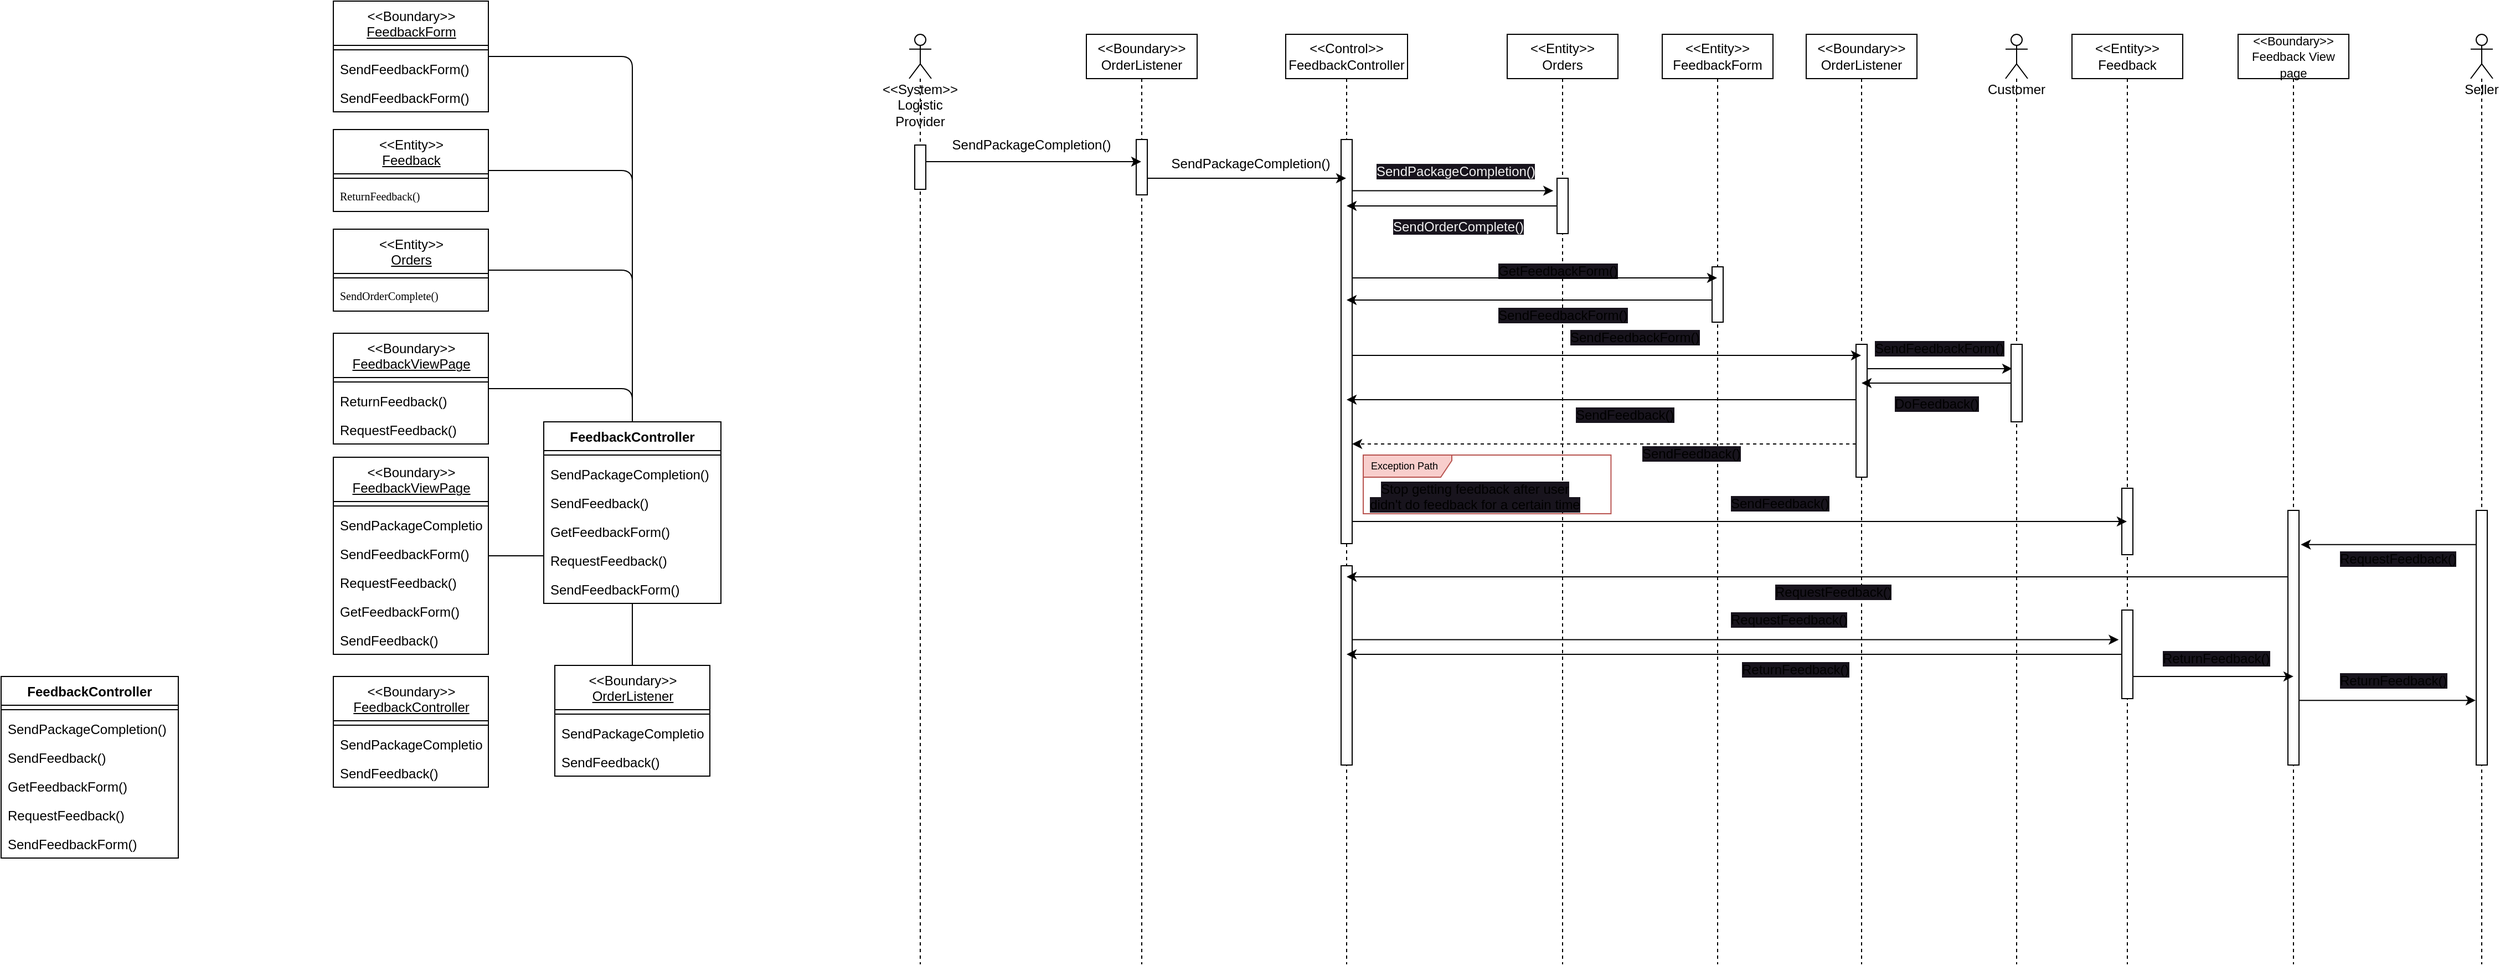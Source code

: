 <mxfile>
    <diagram id="lj3JHrsBOW_VckmbQgxF" name="Sequence">
        <mxGraphModel dx="2643" dy="885" grid="1" gridSize="10" guides="1" tooltips="1" connect="1" arrows="1" fold="1" page="1" pageScale="1" pageWidth="850" pageHeight="1100" math="0" shadow="0">
            <root>
                <mxCell id="0"/>
                <mxCell id="1" parent="0"/>
                <mxCell id="JR3lvSD2bUoOzHBzQH5V-1" value="&amp;lt;&amp;lt;System&amp;gt;&amp;gt; Logistic Provider" style="shape=umlLifeline;participant=umlActor;perimeter=lifelinePerimeter;whiteSpace=wrap;html=1;container=1;collapsible=0;recursiveResize=0;verticalAlign=top;spacingTop=36;outlineConnect=0;rounded=0;glass=0;size=40;align=center;" parent="1" vertex="1">
                    <mxGeometry x="40" y="80" width="20" height="840" as="geometry"/>
                </mxCell>
                <mxCell id="JR3lvSD2bUoOzHBzQH5V-2" value="" style="html=1;points=[];perimeter=orthogonalPerimeter;" parent="JR3lvSD2bUoOzHBzQH5V-1" vertex="1">
                    <mxGeometry x="5" y="100" width="10" height="40" as="geometry"/>
                </mxCell>
                <mxCell id="JR3lvSD2bUoOzHBzQH5V-3" value="Customer&lt;br&gt;" style="shape=umlLifeline;participant=umlActor;perimeter=lifelinePerimeter;whiteSpace=wrap;html=1;container=1;collapsible=0;recursiveResize=0;verticalAlign=top;spacingTop=36;outlineConnect=0;rounded=0;glass=0;size=40;align=center;" parent="1" vertex="1">
                    <mxGeometry x="1030" y="80" width="20" height="840" as="geometry"/>
                </mxCell>
                <mxCell id="ImeykOzW7Dzun4YUdv9i-1" value="" style="html=1;points=[];perimeter=orthogonalPerimeter;" parent="JR3lvSD2bUoOzHBzQH5V-3" vertex="1">
                    <mxGeometry x="5" y="280" width="10" height="70" as="geometry"/>
                </mxCell>
                <mxCell id="JR3lvSD2bUoOzHBzQH5V-4" value="Seller" style="shape=umlLifeline;participant=umlActor;perimeter=lifelinePerimeter;whiteSpace=wrap;html=1;container=1;collapsible=0;recursiveResize=0;verticalAlign=top;spacingTop=36;outlineConnect=0;rounded=0;glass=0;size=40;align=center;" parent="1" vertex="1">
                    <mxGeometry x="1450" y="80" width="20" height="840" as="geometry"/>
                </mxCell>
                <mxCell id="Bveo8Vso_6XRpk1jzpCJ-3" value="" style="html=1;points=[];perimeter=orthogonalPerimeter;" parent="JR3lvSD2bUoOzHBzQH5V-4" vertex="1">
                    <mxGeometry x="5" y="430" width="10" height="230" as="geometry"/>
                </mxCell>
                <mxCell id="JR3lvSD2bUoOzHBzQH5V-7" value="&amp;lt;&amp;lt;Entity&amp;gt;&amp;gt;&lt;br&gt;Orders" style="shape=umlLifeline;perimeter=lifelinePerimeter;whiteSpace=wrap;html=1;container=1;collapsible=0;recursiveResize=0;outlineConnect=0;" parent="1" vertex="1">
                    <mxGeometry x="580" y="80" width="100" height="840" as="geometry"/>
                </mxCell>
                <mxCell id="JR3lvSD2bUoOzHBzQH5V-8" value="" style="html=1;points=[];perimeter=orthogonalPerimeter;" parent="JR3lvSD2bUoOzHBzQH5V-7" vertex="1">
                    <mxGeometry x="45" y="130" width="10" height="50" as="geometry"/>
                </mxCell>
                <mxCell id="dxfa6Q4PMbKHfRvBcv8o-4" value="&lt;div style=&quot;text-align: center;&quot;&gt;&lt;span style=&quot;background-color: rgb(24, 20, 29);&quot;&gt;GetFeedbackForm()&lt;/span&gt;&lt;/div&gt;" style="text;whiteSpace=wrap;html=1;fontSize=12;" parent="JR3lvSD2bUoOzHBzQH5V-7" vertex="1">
                    <mxGeometry x="-10" y="200" width="120" height="20" as="geometry"/>
                </mxCell>
                <mxCell id="R2JvyijKHk7ScQOrKC0J-2" value="&lt;div style=&quot;text-align: center;&quot;&gt;&lt;span style=&quot;background-color: rgb(24, 20, 29);&quot;&gt;SendFeedbackForm()&lt;/span&gt;&lt;/div&gt;" style="text;whiteSpace=wrap;html=1;fontSize=12;" parent="JR3lvSD2bUoOzHBzQH5V-7" vertex="1">
                    <mxGeometry x="-10" y="240" width="120" height="20" as="geometry"/>
                </mxCell>
                <mxCell id="NgKhhbQ6Dh_ki_Y8MJoj-1" value="&lt;font color=&quot;#000000&quot; style=&quot;font-size: 9px;&quot;&gt;Exception Path&lt;/font&gt;" style="shape=umlFrame;whiteSpace=wrap;html=1;width=80;height=20;boundedLbl=1;verticalAlign=middle;align=left;spacingLeft=5;strokeWidth=1;fontSize=9;fillColor=#f8cecc;strokeColor=#b85450;" parent="JR3lvSD2bUoOzHBzQH5V-7" vertex="1">
                    <mxGeometry x="-130" y="380" width="223.72" height="53" as="geometry"/>
                </mxCell>
                <mxCell id="JR3lvSD2bUoOzHBzQH5V-9" value="&amp;lt;&amp;lt;Control&amp;gt;&amp;gt;&lt;br&gt;FeedbackController" style="shape=umlLifeline;perimeter=lifelinePerimeter;whiteSpace=wrap;html=1;container=1;collapsible=0;recursiveResize=0;outlineConnect=0;" parent="1" vertex="1">
                    <mxGeometry x="380" y="80" width="110" height="840" as="geometry"/>
                </mxCell>
                <mxCell id="JR3lvSD2bUoOzHBzQH5V-10" value="" style="html=1;points=[];perimeter=orthogonalPerimeter;" parent="JR3lvSD2bUoOzHBzQH5V-9" vertex="1">
                    <mxGeometry x="50" y="95" width="10" height="365" as="geometry"/>
                </mxCell>
                <mxCell id="5kIUOo06UmIpFsdH0rGB-6" value="" style="html=1;points=[];perimeter=orthogonalPerimeter;" parent="JR3lvSD2bUoOzHBzQH5V-9" vertex="1">
                    <mxGeometry x="50" y="480" width="10" height="180" as="geometry"/>
                </mxCell>
                <mxCell id="JR3lvSD2bUoOzHBzQH5V-11" value="&amp;lt;&amp;lt;Boundary&amp;gt;&amp;gt;&lt;br&gt;OrderListener" style="shape=umlLifeline;perimeter=lifelinePerimeter;whiteSpace=wrap;html=1;container=1;collapsible=0;recursiveResize=0;outlineConnect=0;" parent="1" vertex="1">
                    <mxGeometry x="200" y="80" width="100" height="840" as="geometry"/>
                </mxCell>
                <mxCell id="JR3lvSD2bUoOzHBzQH5V-12" value="" style="html=1;points=[];perimeter=orthogonalPerimeter;" parent="JR3lvSD2bUoOzHBzQH5V-11" vertex="1">
                    <mxGeometry x="45" y="95" width="10" height="50" as="geometry"/>
                </mxCell>
                <mxCell id="JR3lvSD2bUoOzHBzQH5V-13" value="&amp;lt;&amp;lt;Entity&amp;gt;&amp;gt;&lt;br&gt;Feedback" style="shape=umlLifeline;perimeter=lifelinePerimeter;whiteSpace=wrap;html=1;container=1;collapsible=0;recursiveResize=0;outlineConnect=0;" parent="1" vertex="1">
                    <mxGeometry x="1090" y="80" width="100" height="840" as="geometry"/>
                </mxCell>
                <mxCell id="ImeykOzW7Dzun4YUdv9i-10" value="" style="html=1;points=[];perimeter=orthogonalPerimeter;" parent="JR3lvSD2bUoOzHBzQH5V-13" vertex="1">
                    <mxGeometry x="45" y="410" width="10" height="60" as="geometry"/>
                </mxCell>
                <mxCell id="5kIUOo06UmIpFsdH0rGB-4" value="" style="html=1;points=[];perimeter=orthogonalPerimeter;" parent="JR3lvSD2bUoOzHBzQH5V-13" vertex="1">
                    <mxGeometry x="45" y="520" width="10" height="80" as="geometry"/>
                </mxCell>
                <mxCell id="JR3lvSD2bUoOzHBzQH5V-14" value="&amp;lt;&amp;lt;Entity&amp;gt;&amp;gt;&lt;br&gt;FeedbackForm" style="shape=umlLifeline;perimeter=lifelinePerimeter;whiteSpace=wrap;html=1;container=1;collapsible=0;recursiveResize=0;outlineConnect=0;" parent="1" vertex="1">
                    <mxGeometry x="720" y="80" width="100" height="840" as="geometry"/>
                </mxCell>
                <mxCell id="QVWIZu_C3PdvrbzYzEDc-1" value="" style="html=1;points=[];perimeter=orthogonalPerimeter;" parent="JR3lvSD2bUoOzHBzQH5V-14" vertex="1">
                    <mxGeometry x="45" y="210" width="10" height="50" as="geometry"/>
                </mxCell>
                <mxCell id="Bveo8Vso_6XRpk1jzpCJ-1" value="&lt;div style=&quot;text-align: center;&quot;&gt;&lt;span style=&quot;background-color: rgb(24, 20, 29);&quot;&gt;SendFeedback()&lt;/span&gt;&lt;/div&gt;" style="text;whiteSpace=wrap;html=1;fontSize=12;" parent="JR3lvSD2bUoOzHBzQH5V-14" vertex="1">
                    <mxGeometry x="-20" y="365" width="120" height="20" as="geometry"/>
                </mxCell>
                <mxCell id="lSSIxCcbl4IjQz590V4J-4" style="edgeStyle=none;html=1;fontSize=12;" parent="1" source="JR3lvSD2bUoOzHBzQH5V-2" target="JR3lvSD2bUoOzHBzQH5V-11" edge="1">
                    <mxGeometry relative="1" as="geometry">
                        <Array as="points">
                            <mxPoint x="180" y="195"/>
                        </Array>
                    </mxGeometry>
                </mxCell>
                <mxCell id="lSSIxCcbl4IjQz590V4J-5" value="SendPackageCompletion()" style="edgeLabel;html=1;align=center;verticalAlign=middle;resizable=0;points=[];fontSize=12;" parent="lSSIxCcbl4IjQz590V4J-4" vertex="1" connectable="0">
                    <mxGeometry x="-0.498" y="3" relative="1" as="geometry">
                        <mxPoint x="46" y="-12" as="offset"/>
                    </mxGeometry>
                </mxCell>
                <mxCell id="gXX_iel64OGYhfWm3MnG-4" style="edgeStyle=none;html=1;fontSize=12;" parent="1" source="JR3lvSD2bUoOzHBzQH5V-12" target="JR3lvSD2bUoOzHBzQH5V-9" edge="1">
                    <mxGeometry relative="1" as="geometry">
                        <Array as="points">
                            <mxPoint x="270" y="210"/>
                        </Array>
                    </mxGeometry>
                </mxCell>
                <mxCell id="gXX_iel64OGYhfWm3MnG-9" value="SendPackageCompletion()" style="edgeLabel;html=1;align=center;verticalAlign=middle;resizable=0;points=[];fontSize=12;" parent="1" vertex="1" connectable="0">
                    <mxGeometry x="340.0" y="190" as="geometry">
                        <mxPoint x="8" y="7" as="offset"/>
                    </mxGeometry>
                </mxCell>
                <mxCell id="RKBja1YYO38dAm8brw7R-2" value="&lt;span style=&quot;color: rgb(240, 240, 240); font-family: Helvetica; font-size: 12px; font-style: normal; font-variant-ligatures: normal; font-variant-caps: normal; font-weight: 400; letter-spacing: normal; orphans: 2; text-align: center; text-indent: 0px; text-transform: none; widows: 2; word-spacing: 0px; -webkit-text-stroke-width: 0px; background-color: rgb(24, 20, 29); text-decoration-thickness: initial; text-decoration-style: initial; text-decoration-color: initial; float: none; display: inline !important;&quot;&gt;SendPackageCompletion()&lt;/span&gt;" style="text;whiteSpace=wrap;html=1;fontSize=12;" parent="1" vertex="1">
                    <mxGeometry x="460" y="190" width="150" height="20" as="geometry"/>
                </mxCell>
                <mxCell id="RKBja1YYO38dAm8brw7R-3" style="edgeStyle=none;html=1;entryX=-0.34;entryY=0.225;entryDx=0;entryDy=0;entryPerimeter=0;fontSize=12;" parent="1" source="JR3lvSD2bUoOzHBzQH5V-10" target="JR3lvSD2bUoOzHBzQH5V-8" edge="1">
                    <mxGeometry relative="1" as="geometry"/>
                </mxCell>
                <mxCell id="P7-RKaSqCgGcWS6hQedI-1" style="edgeStyle=none;html=1;fontSize=12;" parent="1" source="JR3lvSD2bUoOzHBzQH5V-8" target="JR3lvSD2bUoOzHBzQH5V-9" edge="1">
                    <mxGeometry relative="1" as="geometry"/>
                </mxCell>
                <mxCell id="P7-RKaSqCgGcWS6hQedI-2" value="&lt;span style=&quot;color: rgb(240, 240, 240); font-family: Helvetica; font-size: 12px; font-style: normal; font-variant-ligatures: normal; font-variant-caps: normal; font-weight: 400; letter-spacing: normal; orphans: 2; text-align: center; text-indent: 0px; text-transform: none; widows: 2; word-spacing: 0px; -webkit-text-stroke-width: 0px; background-color: rgb(24, 20, 29); text-decoration-thickness: initial; text-decoration-style: initial; text-decoration-color: initial; float: none; display: inline !important;&quot;&gt;SendOrderComplete()&lt;/span&gt;" style="text;whiteSpace=wrap;html=1;fontSize=12;" parent="1" vertex="1">
                    <mxGeometry x="475" y="240" width="120" height="20" as="geometry"/>
                </mxCell>
                <mxCell id="dxfa6Q4PMbKHfRvBcv8o-1" style="edgeStyle=none;html=1;fontSize=12;" parent="1" source="JR3lvSD2bUoOzHBzQH5V-10" target="JR3lvSD2bUoOzHBzQH5V-14" edge="1">
                    <mxGeometry relative="1" as="geometry">
                        <mxPoint x="570" y="300" as="targetPoint"/>
                        <Array as="points">
                            <mxPoint x="670" y="300"/>
                            <mxPoint x="710" y="300"/>
                        </Array>
                    </mxGeometry>
                </mxCell>
                <mxCell id="R2JvyijKHk7ScQOrKC0J-1" style="edgeStyle=none;html=1;fontSize=12;" parent="1" source="QVWIZu_C3PdvrbzYzEDc-1" target="JR3lvSD2bUoOzHBzQH5V-9" edge="1">
                    <mxGeometry relative="1" as="geometry">
                        <Array as="points">
                            <mxPoint x="540" y="320"/>
                        </Array>
                    </mxGeometry>
                </mxCell>
                <mxCell id="ImeykOzW7Dzun4YUdv9i-5" value="&lt;div style=&quot;text-align: center;&quot;&gt;&lt;span style=&quot;background-color: rgb(24, 20, 29);&quot;&gt;SendFeedbackForm()&lt;/span&gt;&lt;/div&gt;" style="text;whiteSpace=wrap;html=1;fontSize=12;" parent="1" vertex="1">
                    <mxGeometry x="635" y="340" width="120" height="20" as="geometry"/>
                </mxCell>
                <mxCell id="ImeykOzW7Dzun4YUdv9i-9" value="&lt;div style=&quot;text-align: center;&quot;&gt;&lt;span style=&quot;background-color: rgb(24, 20, 29);&quot;&gt;DoFeedback()&lt;/span&gt;&lt;/div&gt;" style="text;whiteSpace=wrap;html=1;fontSize=12;" parent="1" vertex="1">
                    <mxGeometry x="927.5" y="400" width="85" height="20" as="geometry"/>
                </mxCell>
                <mxCell id="BLh-qXP9bf4LaMo1LjO5-2" value="&amp;lt;&amp;lt;Boundary&amp;gt;&amp;gt;&lt;br&gt;OrderListener" style="shape=umlLifeline;perimeter=lifelinePerimeter;whiteSpace=wrap;html=1;container=1;collapsible=0;recursiveResize=0;outlineConnect=0;" parent="1" vertex="1">
                    <mxGeometry x="850" y="80" width="100" height="840" as="geometry"/>
                </mxCell>
                <mxCell id="BLh-qXP9bf4LaMo1LjO5-3" value="" style="html=1;points=[];perimeter=orthogonalPerimeter;" parent="BLh-qXP9bf4LaMo1LjO5-2" vertex="1">
                    <mxGeometry x="45" y="280" width="10" height="120" as="geometry"/>
                </mxCell>
                <mxCell id="EcWXg2tVBbbHZ5Ipiy5P-1" value="&lt;div style=&quot;text-align: center;&quot;&gt;&lt;span style=&quot;background-color: rgb(24, 20, 29);&quot;&gt;RequestFeedback()&lt;/span&gt;&lt;/div&gt;" style="text;whiteSpace=wrap;html=1;fontSize=12;" parent="BLh-qXP9bf4LaMo1LjO5-2" vertex="1">
                    <mxGeometry x="-70" y="515" width="85" height="20" as="geometry"/>
                </mxCell>
                <mxCell id="5kIUOo06UmIpFsdH0rGB-9" value="&lt;div style=&quot;text-align: center;&quot;&gt;&lt;span style=&quot;background-color: rgb(24, 20, 29);&quot;&gt;RequestFeedback()&lt;/span&gt;&lt;/div&gt;" style="text;whiteSpace=wrap;html=1;fontSize=12;" parent="BLh-qXP9bf4LaMo1LjO5-2" vertex="1">
                    <mxGeometry x="-30" y="490" width="85" height="20" as="geometry"/>
                </mxCell>
                <mxCell id="BLh-qXP9bf4LaMo1LjO5-6" style="edgeStyle=none;html=1;fontSize=12;" parent="1" source="JR3lvSD2bUoOzHBzQH5V-10" target="BLh-qXP9bf4LaMo1LjO5-2" edge="1">
                    <mxGeometry relative="1" as="geometry">
                        <mxPoint x="570" y="370" as="targetPoint"/>
                        <Array as="points">
                            <mxPoint x="800" y="370"/>
                        </Array>
                    </mxGeometry>
                </mxCell>
                <mxCell id="BLh-qXP9bf4LaMo1LjO5-8" value="&lt;div style=&quot;text-align: center;&quot;&gt;&lt;span style=&quot;background-color: rgb(24, 20, 29);&quot;&gt;SendFeedbackForm()&lt;/span&gt;&lt;/div&gt;" style="text;whiteSpace=wrap;html=1;fontSize=12;" parent="1" vertex="1">
                    <mxGeometry x="910" y="350" width="120" height="20" as="geometry"/>
                </mxCell>
                <mxCell id="BLh-qXP9bf4LaMo1LjO5-9" style="edgeStyle=none;html=1;fontSize=12;" parent="1" source="ImeykOzW7Dzun4YUdv9i-1" target="BLh-qXP9bf4LaMo1LjO5-2" edge="1">
                    <mxGeometry relative="1" as="geometry"/>
                </mxCell>
                <mxCell id="KiDnudGPL0NOoKvEt_Mk-3" style="edgeStyle=none;html=1;entryX=0.1;entryY=0.314;entryDx=0;entryDy=0;entryPerimeter=0;fontSize=12;" parent="1" source="BLh-qXP9bf4LaMo1LjO5-3" target="ImeykOzW7Dzun4YUdv9i-1" edge="1">
                    <mxGeometry relative="1" as="geometry"/>
                </mxCell>
                <mxCell id="8VmuSWRICIiyt3su2t_o-1" style="edgeStyle=none;html=1;fontSize=12;" parent="1" source="BLh-qXP9bf4LaMo1LjO5-3" target="JR3lvSD2bUoOzHBzQH5V-9" edge="1">
                    <mxGeometry relative="1" as="geometry">
                        <Array as="points">
                            <mxPoint x="870" y="410"/>
                        </Array>
                    </mxGeometry>
                </mxCell>
                <mxCell id="GzaeV2xVy56N7ZlGbq8Z-1" value="&lt;div style=&quot;text-align: center;&quot;&gt;&lt;span style=&quot;background-color: rgb(24, 20, 29);&quot;&gt;SendFeedback()&lt;/span&gt;&lt;/div&gt;" style="text;whiteSpace=wrap;html=1;fontSize=12;" parent="1" vertex="1">
                    <mxGeometry x="640" y="410" width="120" height="20" as="geometry"/>
                </mxCell>
                <mxCell id="7q72P03CL6U-sUQO8gqL-3" style="edgeStyle=none;html=1;fontSize=12;" parent="1" source="JR3lvSD2bUoOzHBzQH5V-10" target="JR3lvSD2bUoOzHBzQH5V-13" edge="1">
                    <mxGeometry relative="1" as="geometry">
                        <Array as="points">
                            <mxPoint x="740" y="520"/>
                            <mxPoint x="1110" y="520"/>
                        </Array>
                    </mxGeometry>
                </mxCell>
                <mxCell id="iYRaFVOrKt-42Oc4v2Bj-1" value="&lt;div style=&quot;text-align: center;&quot;&gt;&lt;span style=&quot;background-color: rgb(24, 20, 29);&quot;&gt;SendFeedback()&lt;/span&gt;&lt;/div&gt;" style="text;whiteSpace=wrap;html=1;fontSize=12;" parent="1" vertex="1">
                    <mxGeometry x="780" y="490" width="120" height="20" as="geometry"/>
                </mxCell>
                <mxCell id="7q72P03CL6U-sUQO8gqL-4" value="&lt;font style=&quot;font-size: 11px;&quot;&gt;&amp;lt;&amp;lt;Boundary&amp;gt;&amp;gt;&lt;br&gt;Feedback View page&lt;/font&gt;" style="shape=umlLifeline;perimeter=lifelinePerimeter;whiteSpace=wrap;html=1;container=1;collapsible=0;recursiveResize=0;outlineConnect=0;" parent="1" vertex="1">
                    <mxGeometry x="1240" y="80" width="100" height="840" as="geometry"/>
                </mxCell>
                <mxCell id="7q72P03CL6U-sUQO8gqL-5" value="" style="html=1;points=[];perimeter=orthogonalPerimeter;" parent="7q72P03CL6U-sUQO8gqL-4" vertex="1">
                    <mxGeometry x="45" y="430" width="10" height="230" as="geometry"/>
                </mxCell>
                <mxCell id="Bveo8Vso_6XRpk1jzpCJ-6" style="edgeStyle=none;html=1;entryX=1.164;entryY=0.134;entryDx=0;entryDy=0;entryPerimeter=0;fontSize=12;" parent="1" source="Bveo8Vso_6XRpk1jzpCJ-3" target="7q72P03CL6U-sUQO8gqL-5" edge="1">
                    <mxGeometry relative="1" as="geometry"/>
                </mxCell>
                <mxCell id="Bveo8Vso_6XRpk1jzpCJ-7" value="&lt;div style=&quot;text-align: center;&quot;&gt;&lt;span style=&quot;background-color: rgb(24, 20, 29);&quot;&gt;RequestFeedback()&lt;/span&gt;&lt;/div&gt;" style="text;whiteSpace=wrap;html=1;fontSize=12;" parent="1" vertex="1">
                    <mxGeometry x="1330" y="540" width="85" height="20" as="geometry"/>
                </mxCell>
                <mxCell id="5kIUOo06UmIpFsdH0rGB-2" style="edgeStyle=none;html=1;fontSize=12;dashed=1;" parent="1" source="BLh-qXP9bf4LaMo1LjO5-3" target="JR3lvSD2bUoOzHBzQH5V-10" edge="1">
                    <mxGeometry relative="1" as="geometry">
                        <Array as="points">
                            <mxPoint x="540" y="450"/>
                        </Array>
                    </mxGeometry>
                </mxCell>
                <mxCell id="5kIUOo06UmIpFsdH0rGB-7" style="edgeStyle=none;html=1;fontSize=12;" parent="1" source="7q72P03CL6U-sUQO8gqL-5" target="JR3lvSD2bUoOzHBzQH5V-9" edge="1">
                    <mxGeometry relative="1" as="geometry">
                        <Array as="points">
                            <mxPoint x="1240" y="570"/>
                            <mxPoint x="450" y="570"/>
                        </Array>
                    </mxGeometry>
                </mxCell>
                <mxCell id="5kIUOo06UmIpFsdH0rGB-8" style="edgeStyle=none;html=1;entryX=-0.282;entryY=0.335;entryDx=0;entryDy=0;entryPerimeter=0;fontSize=12;" parent="1" source="5kIUOo06UmIpFsdH0rGB-6" target="5kIUOo06UmIpFsdH0rGB-4" edge="1">
                    <mxGeometry relative="1" as="geometry"/>
                </mxCell>
                <mxCell id="EcWXg2tVBbbHZ5Ipiy5P-4" style="edgeStyle=none;html=1;fontSize=12;" parent="1" source="5kIUOo06UmIpFsdH0rGB-4" target="JR3lvSD2bUoOzHBzQH5V-9" edge="1">
                    <mxGeometry relative="1" as="geometry"/>
                </mxCell>
                <mxCell id="g8MFj6wl-DSOnfw2L7JR-1" value="&lt;div style=&quot;text-align: center;&quot;&gt;&lt;span style=&quot;background-color: rgb(24, 20, 29);&quot;&gt;ReturnFeedback()&lt;/span&gt;&lt;/div&gt;" style="text;whiteSpace=wrap;html=1;fontSize=12;" parent="1" vertex="1">
                    <mxGeometry x="790" y="640" width="85" height="20" as="geometry"/>
                </mxCell>
                <mxCell id="g8MFj6wl-DSOnfw2L7JR-4" style="edgeStyle=none;html=1;entryX=0.5;entryY=0.652;entryDx=0;entryDy=0;entryPerimeter=0;fontSize=12;" parent="1" source="5kIUOo06UmIpFsdH0rGB-4" target="7q72P03CL6U-sUQO8gqL-5" edge="1">
                    <mxGeometry relative="1" as="geometry"/>
                </mxCell>
                <mxCell id="g8MFj6wl-DSOnfw2L7JR-5" value="&lt;div style=&quot;text-align: center;&quot;&gt;&lt;span style=&quot;background-color: rgb(24, 20, 29);&quot;&gt;ReturnFeedback()&lt;/span&gt;&lt;/div&gt;" style="text;whiteSpace=wrap;html=1;fontSize=12;" parent="1" vertex="1">
                    <mxGeometry x="1170" y="630" width="85" height="20" as="geometry"/>
                </mxCell>
                <mxCell id="KdnIqen4m-JgUrq0kbRF-1" style="edgeStyle=none;html=1;entryX=-0.047;entryY=0.746;entryDx=0;entryDy=0;entryPerimeter=0;fontSize=12;" parent="1" source="7q72P03CL6U-sUQO8gqL-5" target="Bveo8Vso_6XRpk1jzpCJ-3" edge="1">
                    <mxGeometry relative="1" as="geometry"/>
                </mxCell>
                <mxCell id="KdnIqen4m-JgUrq0kbRF-2" value="&lt;div style=&quot;text-align: center;&quot;&gt;&lt;span style=&quot;background-color: rgb(24, 20, 29);&quot;&gt;ReturnFeedback()&lt;/span&gt;&lt;/div&gt;" style="text;whiteSpace=wrap;html=1;fontSize=12;" parent="1" vertex="1">
                    <mxGeometry x="1330" y="650" width="85" height="20" as="geometry"/>
                </mxCell>
                <mxCell id="NgKhhbQ6Dh_ki_Y8MJoj-3" value="&lt;div style=&quot;text-align: center;&quot;&gt;&lt;span style=&quot;background-color: rgb(24, 20, 29);&quot;&gt;Stop getting feedback after user didn't do feedback for a certain time&lt;/span&gt;&lt;/div&gt;" style="text;whiteSpace=wrap;html=1;fontSize=12;" parent="1" vertex="1">
                    <mxGeometry x="450" y="476.5" width="200" height="20" as="geometry"/>
                </mxCell>
                <mxCell id="5_xZ4QFbFlikdJKPfQJz-4" value="FeedbackController" style="swimlane;fontStyle=1;align=center;verticalAlign=top;childLayout=stackLayout;horizontal=1;startSize=26;horizontalStack=0;resizeParent=1;resizeParentMax=0;resizeLast=0;collapsible=1;marginBottom=0;" vertex="1" parent="1">
                    <mxGeometry x="-780" y="660" width="160" height="164" as="geometry"/>
                </mxCell>
                <mxCell id="5_xZ4QFbFlikdJKPfQJz-5" value="" style="line;strokeWidth=1;fillColor=none;align=left;verticalAlign=middle;spacingTop=-1;spacingLeft=3;spacingRight=3;rotatable=0;labelPosition=right;points=[];portConstraint=eastwest;strokeColor=inherit;" vertex="1" parent="5_xZ4QFbFlikdJKPfQJz-4">
                    <mxGeometry y="26" width="160" height="8" as="geometry"/>
                </mxCell>
                <mxCell id="5_xZ4QFbFlikdJKPfQJz-6" value="SendPackageCompletion()" style="text;strokeColor=none;fillColor=none;align=left;verticalAlign=top;spacingLeft=4;spacingRight=4;overflow=hidden;rotatable=0;points=[[0,0.5],[1,0.5]];portConstraint=eastwest;" vertex="1" parent="5_xZ4QFbFlikdJKPfQJz-4">
                    <mxGeometry y="34" width="160" height="26" as="geometry"/>
                </mxCell>
                <mxCell id="5_xZ4QFbFlikdJKPfQJz-7" value="SendFeedback()" style="text;strokeColor=none;fillColor=none;align=left;verticalAlign=top;spacingLeft=4;spacingRight=4;overflow=hidden;rotatable=0;points=[[0,0.5],[1,0.5]];portConstraint=eastwest;" vertex="1" parent="5_xZ4QFbFlikdJKPfQJz-4">
                    <mxGeometry y="60" width="160" height="26" as="geometry"/>
                </mxCell>
                <mxCell id="5_xZ4QFbFlikdJKPfQJz-8" value="GetFeedbackForm()" style="text;strokeColor=none;fillColor=none;align=left;verticalAlign=top;spacingLeft=4;spacingRight=4;overflow=hidden;rotatable=0;points=[[0,0.5],[1,0.5]];portConstraint=eastwest;" vertex="1" parent="5_xZ4QFbFlikdJKPfQJz-4">
                    <mxGeometry y="86" width="160" height="26" as="geometry"/>
                </mxCell>
                <mxCell id="X0TVPimXRAWHoc71iC0L-2" value="RequestFeedback()" style="text;strokeColor=none;fillColor=none;align=left;verticalAlign=top;spacingLeft=4;spacingRight=4;overflow=hidden;rotatable=0;points=[[0,0.5],[1,0.5]];portConstraint=eastwest;" vertex="1" parent="5_xZ4QFbFlikdJKPfQJz-4">
                    <mxGeometry y="112" width="160" height="26" as="geometry"/>
                </mxCell>
                <mxCell id="X0TVPimXRAWHoc71iC0L-1" value="SendFeedbackForm()" style="text;strokeColor=none;fillColor=none;align=left;verticalAlign=top;spacingLeft=4;spacingRight=4;overflow=hidden;rotatable=0;points=[[0,0.5],[1,0.5]];portConstraint=eastwest;" vertex="1" parent="5_xZ4QFbFlikdJKPfQJz-4">
                    <mxGeometry y="138" width="160" height="26" as="geometry"/>
                </mxCell>
                <mxCell id="X0TVPimXRAWHoc71iC0L-24" value="FeedbackController" style="swimlane;fontStyle=1;align=center;verticalAlign=top;childLayout=stackLayout;horizontal=1;startSize=26;horizontalStack=0;resizeParent=1;resizeParentMax=0;resizeLast=0;collapsible=1;marginBottom=0;" vertex="1" parent="1">
                    <mxGeometry x="-290" y="430" width="160" height="164" as="geometry"/>
                </mxCell>
                <mxCell id="X0TVPimXRAWHoc71iC0L-25" value="" style="line;strokeWidth=1;fillColor=none;align=left;verticalAlign=middle;spacingTop=-1;spacingLeft=3;spacingRight=3;rotatable=0;labelPosition=right;points=[];portConstraint=eastwest;strokeColor=inherit;" vertex="1" parent="X0TVPimXRAWHoc71iC0L-24">
                    <mxGeometry y="26" width="160" height="8" as="geometry"/>
                </mxCell>
                <mxCell id="X0TVPimXRAWHoc71iC0L-26" value="SendPackageCompletion()" style="text;strokeColor=none;fillColor=none;align=left;verticalAlign=top;spacingLeft=4;spacingRight=4;overflow=hidden;rotatable=0;points=[[0,0.5],[1,0.5]];portConstraint=eastwest;" vertex="1" parent="X0TVPimXRAWHoc71iC0L-24">
                    <mxGeometry y="34" width="160" height="26" as="geometry"/>
                </mxCell>
                <mxCell id="X0TVPimXRAWHoc71iC0L-27" value="SendFeedback()" style="text;strokeColor=none;fillColor=none;align=left;verticalAlign=top;spacingLeft=4;spacingRight=4;overflow=hidden;rotatable=0;points=[[0,0.5],[1,0.5]];portConstraint=eastwest;" vertex="1" parent="X0TVPimXRAWHoc71iC0L-24">
                    <mxGeometry y="60" width="160" height="26" as="geometry"/>
                </mxCell>
                <mxCell id="X0TVPimXRAWHoc71iC0L-28" value="GetFeedbackForm()" style="text;strokeColor=none;fillColor=none;align=left;verticalAlign=top;spacingLeft=4;spacingRight=4;overflow=hidden;rotatable=0;points=[[0,0.5],[1,0.5]];portConstraint=eastwest;" vertex="1" parent="X0TVPimXRAWHoc71iC0L-24">
                    <mxGeometry y="86" width="160" height="26" as="geometry"/>
                </mxCell>
                <mxCell id="X0TVPimXRAWHoc71iC0L-29" value="RequestFeedback()" style="text;strokeColor=none;fillColor=none;align=left;verticalAlign=top;spacingLeft=4;spacingRight=4;overflow=hidden;rotatable=0;points=[[0,0.5],[1,0.5]];portConstraint=eastwest;" vertex="1" parent="X0TVPimXRAWHoc71iC0L-24">
                    <mxGeometry y="112" width="160" height="26" as="geometry"/>
                </mxCell>
                <mxCell id="X0TVPimXRAWHoc71iC0L-30" value="SendFeedbackForm()" style="text;strokeColor=none;fillColor=none;align=left;verticalAlign=top;spacingLeft=4;spacingRight=4;overflow=hidden;rotatable=0;points=[[0,0.5],[1,0.5]];portConstraint=eastwest;" vertex="1" parent="X0TVPimXRAWHoc71iC0L-24">
                    <mxGeometry y="138" width="160" height="26" as="geometry"/>
                </mxCell>
                <mxCell id="X0TVPimXRAWHoc71iC0L-61" value="" style="endArrow=none;html=1;edgeStyle=orthogonalEdgeStyle;" edge="1" parent="1" source="X0TVPimXRAWHoc71iC0L-65" target="X0TVPimXRAWHoc71iC0L-24">
                    <mxGeometry width="50" height="50" relative="1" as="geometry">
                        <mxPoint x="-260" y="230" as="sourcePoint"/>
                        <mxPoint x="-210" y="180" as="targetPoint"/>
                    </mxGeometry>
                </mxCell>
                <mxCell id="X0TVPimXRAWHoc71iC0L-60" value="" style="endArrow=none;html=1;edgeStyle=orthogonalEdgeStyle;" edge="1" parent="1" source="X0TVPimXRAWHoc71iC0L-101" target="X0TVPimXRAWHoc71iC0L-24">
                    <mxGeometry width="50" height="50" relative="1" as="geometry">
                        <mxPoint x="-90" y="760" as="sourcePoint"/>
                        <mxPoint x="-80" y="440" as="targetPoint"/>
                    </mxGeometry>
                </mxCell>
                <mxCell id="X0TVPimXRAWHoc71iC0L-56" value="" style="endArrow=none;html=1;edgeStyle=orthogonalEdgeStyle;" edge="1" parent="1" source="X0TVPimXRAWHoc71iC0L-74" target="X0TVPimXRAWHoc71iC0L-24">
                    <mxGeometry width="50" height="50" relative="1" as="geometry">
                        <mxPoint x="-360" y="300.0" as="sourcePoint"/>
                        <mxPoint x="-80" y="440" as="targetPoint"/>
                    </mxGeometry>
                </mxCell>
                <mxCell id="X0TVPimXRAWHoc71iC0L-54" value="" style="endArrow=none;html=1;edgeStyle=orthogonalEdgeStyle;" edge="1" parent="1" source="X0TVPimXRAWHoc71iC0L-92" target="X0TVPimXRAWHoc71iC0L-24">
                    <mxGeometry width="50" height="50" relative="1" as="geometry">
                        <mxPoint x="-360" y="473" as="sourcePoint"/>
                        <mxPoint x="-160" y="540.04" as="targetPoint"/>
                        <Array as="points">
                            <mxPoint x="-290" y="540"/>
                            <mxPoint x="-290" y="540"/>
                        </Array>
                    </mxGeometry>
                </mxCell>
                <mxCell id="X0TVPimXRAWHoc71iC0L-53" value="" style="endArrow=none;html=1;edgeStyle=orthogonalEdgeStyle;" edge="1" parent="1" source="X0TVPimXRAWHoc71iC0L-69" target="X0TVPimXRAWHoc71iC0L-24">
                    <mxGeometry width="50" height="50" relative="1" as="geometry">
                        <mxPoint x="-360" y="300" as="sourcePoint"/>
                        <mxPoint x="-80" y="440" as="targetPoint"/>
                    </mxGeometry>
                </mxCell>
                <mxCell id="X0TVPimXRAWHoc71iC0L-65" value="&lt;span style=&quot;font-family: Helvetica; font-size: 12px; font-style: normal; font-variant-ligatures: normal; font-variant-caps: normal; font-weight: 400; letter-spacing: normal; orphans: 2; text-align: center; text-indent: 0px; text-transform: none; widows: 2; word-spacing: 0px; -webkit-text-stroke-width: 0px; text-decoration-thickness: initial; text-decoration-style: initial; text-decoration-color: initial; float: none; display: inline !important;&quot;&gt;&amp;lt;&amp;lt;Entity&amp;gt;&amp;gt;&lt;/span&gt;&lt;br style=&quot;border-color: rgb(0, 0, 0); font-family: Helvetica; font-size: 12px; font-style: normal; font-variant-ligatures: normal; font-variant-caps: normal; font-weight: 400; letter-spacing: normal; orphans: 2; text-align: center; text-indent: 0px; text-transform: none; widows: 2; word-spacing: 0px; -webkit-text-stroke-width: 0px; text-decoration-thickness: initial; text-decoration-style: initial; text-decoration-color: initial;&quot;&gt;&lt;u&gt;Feedback&lt;/u&gt;" style="swimlane;fontStyle=0;align=center;verticalAlign=top;childLayout=stackLayout;horizontal=1;startSize=40;horizontalStack=0;resizeParent=1;resizeParentMax=0;resizeLast=0;collapsible=0;marginBottom=0;html=1;" vertex="1" parent="1">
                    <mxGeometry x="-480" y="166" width="140" height="74" as="geometry"/>
                </mxCell>
                <mxCell id="X0TVPimXRAWHoc71iC0L-66" value="" style="line;strokeWidth=1;fillColor=none;align=left;verticalAlign=middle;spacingTop=-1;spacingLeft=3;spacingRight=3;rotatable=0;labelPosition=right;points=[];portConstraint=eastwest;" vertex="1" parent="X0TVPimXRAWHoc71iC0L-65">
                    <mxGeometry y="40" width="140" height="8" as="geometry"/>
                </mxCell>
                <mxCell id="X0TVPimXRAWHoc71iC0L-67" value="ReturnFeedback()" style="text;strokeColor=none;fillColor=none;align=left;verticalAlign=top;spacingLeft=4;spacingRight=4;overflow=hidden;rotatable=0;points=[[0,0.5],[1,0.5]];portConstraint=eastwest;strokeWidth=0;fontFamily=Tahoma;fontSize=10;" vertex="1" parent="X0TVPimXRAWHoc71iC0L-65">
                    <mxGeometry y="48" width="140" height="26" as="geometry"/>
                </mxCell>
                <mxCell id="X0TVPimXRAWHoc71iC0L-69" value="&lt;span style=&quot;font-family: Helvetica; font-size: 12px; font-style: normal; font-variant-ligatures: normal; font-variant-caps: normal; font-weight: 400; letter-spacing: normal; orphans: 2; text-align: center; text-indent: 0px; text-transform: none; widows: 2; word-spacing: 0px; -webkit-text-stroke-width: 0px; text-decoration-thickness: initial; text-decoration-style: initial; text-decoration-color: initial; float: none; display: inline !important;&quot;&gt;&amp;lt;&amp;lt;Boundary&amp;gt;&amp;gt;&lt;/span&gt;&lt;br style=&quot;border-color: rgb(0, 0, 0); font-family: Helvetica; font-size: 12px; font-style: normal; font-variant-ligatures: normal; font-variant-caps: normal; font-weight: 400; letter-spacing: normal; orphans: 2; text-align: center; text-indent: 0px; text-transform: none; widows: 2; word-spacing: 0px; -webkit-text-stroke-width: 0px; text-decoration-thickness: initial; text-decoration-style: initial; text-decoration-color: initial;&quot;&gt;&lt;u&gt;FeedbackForm&lt;/u&gt;" style="swimlane;fontStyle=0;align=center;verticalAlign=top;childLayout=stackLayout;horizontal=1;startSize=40;horizontalStack=0;resizeParent=1;resizeParentMax=0;resizeLast=0;collapsible=0;marginBottom=0;html=1;" vertex="1" parent="1">
                    <mxGeometry x="-480" y="50" width="140" height="100" as="geometry"/>
                </mxCell>
                <mxCell id="X0TVPimXRAWHoc71iC0L-70" value="" style="line;strokeWidth=1;fillColor=none;align=left;verticalAlign=middle;spacingTop=-1;spacingLeft=3;spacingRight=3;rotatable=0;labelPosition=right;points=[];portConstraint=eastwest;" vertex="1" parent="X0TVPimXRAWHoc71iC0L-69">
                    <mxGeometry y="40" width="140" height="8" as="geometry"/>
                </mxCell>
                <mxCell id="X0TVPimXRAWHoc71iC0L-72" value="SendFeedbackForm()" style="text;strokeColor=none;fillColor=none;align=left;verticalAlign=top;spacingLeft=4;spacingRight=4;overflow=hidden;rotatable=0;points=[[0,0.5],[1,0.5]];portConstraint=eastwest;" vertex="1" parent="X0TVPimXRAWHoc71iC0L-69">
                    <mxGeometry y="48" width="140" height="26" as="geometry"/>
                </mxCell>
                <mxCell id="X0TVPimXRAWHoc71iC0L-73" value="SendFeedbackForm()" style="text;strokeColor=none;fillColor=none;align=left;verticalAlign=top;spacingLeft=4;spacingRight=4;overflow=hidden;rotatable=0;points=[[0,0.5],[1,0.5]];portConstraint=eastwest;" vertex="1" parent="X0TVPimXRAWHoc71iC0L-69">
                    <mxGeometry y="74" width="140" height="26" as="geometry"/>
                </mxCell>
                <mxCell id="X0TVPimXRAWHoc71iC0L-74" value="&lt;span style=&quot;font-family: Helvetica; font-size: 12px; font-style: normal; font-variant-ligatures: normal; font-variant-caps: normal; font-weight: 400; letter-spacing: normal; orphans: 2; text-align: center; text-indent: 0px; text-transform: none; widows: 2; word-spacing: 0px; -webkit-text-stroke-width: 0px; text-decoration-thickness: initial; text-decoration-style: initial; text-decoration-color: initial; float: none; display: inline !important;&quot;&gt;&amp;lt;&amp;lt;Entity&amp;gt;&amp;gt;&lt;/span&gt;&lt;br style=&quot;border-color: rgb(0, 0, 0); font-family: Helvetica; font-size: 12px; font-style: normal; font-variant-ligatures: normal; font-variant-caps: normal; font-weight: 400; letter-spacing: normal; orphans: 2; text-align: center; text-indent: 0px; text-transform: none; widows: 2; word-spacing: 0px; -webkit-text-stroke-width: 0px; text-decoration-thickness: initial; text-decoration-style: initial; text-decoration-color: initial;&quot;&gt;&lt;u&gt;Orders&lt;/u&gt;" style="swimlane;fontStyle=0;align=center;verticalAlign=top;childLayout=stackLayout;horizontal=1;startSize=40;horizontalStack=0;resizeParent=1;resizeParentMax=0;resizeLast=0;collapsible=0;marginBottom=0;html=1;" vertex="1" parent="1">
                    <mxGeometry x="-480" y="256" width="140" height="74" as="geometry"/>
                </mxCell>
                <mxCell id="X0TVPimXRAWHoc71iC0L-75" value="" style="line;strokeWidth=1;fillColor=none;align=left;verticalAlign=middle;spacingTop=-1;spacingLeft=3;spacingRight=3;rotatable=0;labelPosition=right;points=[];portConstraint=eastwest;" vertex="1" parent="X0TVPimXRAWHoc71iC0L-74">
                    <mxGeometry y="40" width="140" height="8" as="geometry"/>
                </mxCell>
                <mxCell id="X0TVPimXRAWHoc71iC0L-76" value="SendOrderComplete()" style="text;strokeColor=none;fillColor=none;align=left;verticalAlign=top;spacingLeft=4;spacingRight=4;overflow=hidden;rotatable=0;points=[[0,0.5],[1,0.5]];portConstraint=eastwest;strokeWidth=0;fontFamily=Tahoma;fontSize=10;" vertex="1" parent="X0TVPimXRAWHoc71iC0L-74">
                    <mxGeometry y="48" width="140" height="26" as="geometry"/>
                </mxCell>
                <mxCell id="X0TVPimXRAWHoc71iC0L-77" value="&lt;span style=&quot;font-family: Helvetica; font-size: 12px; font-style: normal; font-variant-ligatures: normal; font-variant-caps: normal; font-weight: 400; letter-spacing: normal; orphans: 2; text-align: center; text-indent: 0px; text-transform: none; widows: 2; word-spacing: 0px; -webkit-text-stroke-width: 0px; text-decoration-thickness: initial; text-decoration-style: initial; text-decoration-color: initial; float: none; display: inline !important;&quot;&gt;&amp;lt;&amp;lt;Boundary&amp;gt;&amp;gt;&lt;/span&gt;&lt;br style=&quot;border-color: rgb(0, 0, 0); font-family: Helvetica; font-size: 12px; font-style: normal; font-variant-ligatures: normal; font-variant-caps: normal; font-weight: 400; letter-spacing: normal; orphans: 2; text-align: center; text-indent: 0px; text-transform: none; widows: 2; word-spacing: 0px; -webkit-text-stroke-width: 0px; text-decoration-thickness: initial; text-decoration-style: initial; text-decoration-color: initial;&quot;&gt;&lt;u&gt;FeedbackViewPage&lt;/u&gt;" style="swimlane;fontStyle=0;align=center;verticalAlign=top;childLayout=stackLayout;horizontal=1;startSize=40;horizontalStack=0;resizeParent=1;resizeParentMax=0;resizeLast=0;collapsible=0;marginBottom=0;html=1;" vertex="1" parent="1">
                    <mxGeometry x="-480" y="350" width="140" height="100" as="geometry"/>
                </mxCell>
                <mxCell id="X0TVPimXRAWHoc71iC0L-78" value="" style="line;strokeWidth=1;fillColor=none;align=left;verticalAlign=middle;spacingTop=-1;spacingLeft=3;spacingRight=3;rotatable=0;labelPosition=right;points=[];portConstraint=eastwest;" vertex="1" parent="X0TVPimXRAWHoc71iC0L-77">
                    <mxGeometry y="40" width="140" height="8" as="geometry"/>
                </mxCell>
                <mxCell id="X0TVPimXRAWHoc71iC0L-82" value="ReturnFeedback()" style="text;strokeColor=none;fillColor=none;align=left;verticalAlign=top;spacingLeft=4;spacingRight=4;overflow=hidden;rotatable=0;points=[[0,0.5],[1,0.5]];portConstraint=eastwest;" vertex="1" parent="X0TVPimXRAWHoc71iC0L-77">
                    <mxGeometry y="48" width="140" height="26" as="geometry"/>
                </mxCell>
                <mxCell id="X0TVPimXRAWHoc71iC0L-83" value="RequestFeedback()" style="text;strokeColor=none;fillColor=none;align=left;verticalAlign=top;spacingLeft=4;spacingRight=4;overflow=hidden;rotatable=0;points=[[0,0.5],[1,0.5]];portConstraint=eastwest;" vertex="1" parent="X0TVPimXRAWHoc71iC0L-77">
                    <mxGeometry y="74" width="140" height="26" as="geometry"/>
                </mxCell>
                <mxCell id="X0TVPimXRAWHoc71iC0L-84" value="" style="endArrow=none;html=1;edgeStyle=orthogonalEdgeStyle;" edge="1" parent="1" source="X0TVPimXRAWHoc71iC0L-77" target="X0TVPimXRAWHoc71iC0L-24">
                    <mxGeometry width="50" height="50" relative="1" as="geometry">
                        <mxPoint x="-330" y="303" as="sourcePoint"/>
                        <mxPoint x="-80" y="440" as="targetPoint"/>
                        <Array as="points">
                            <mxPoint x="-210" y="400"/>
                        </Array>
                    </mxGeometry>
                </mxCell>
                <mxCell id="X0TVPimXRAWHoc71iC0L-92" value="&lt;span style=&quot;font-family: Helvetica; font-size: 12px; font-style: normal; font-variant-ligatures: normal; font-variant-caps: normal; font-weight: 400; letter-spacing: normal; orphans: 2; text-align: center; text-indent: 0px; text-transform: none; widows: 2; word-spacing: 0px; -webkit-text-stroke-width: 0px; text-decoration-thickness: initial; text-decoration-style: initial; text-decoration-color: initial; float: none; display: inline !important;&quot;&gt;&amp;lt;&amp;lt;Boundary&amp;gt;&amp;gt;&lt;/span&gt;&lt;br style=&quot;border-color: rgb(0, 0, 0); font-family: Helvetica; font-size: 12px; font-style: normal; font-variant-ligatures: normal; font-variant-caps: normal; font-weight: 400; letter-spacing: normal; orphans: 2; text-align: center; text-indent: 0px; text-transform: none; widows: 2; word-spacing: 0px; -webkit-text-stroke-width: 0px; text-decoration-thickness: initial; text-decoration-style: initial; text-decoration-color: initial;&quot;&gt;&lt;u&gt;FeedbackViewPage&lt;/u&gt;" style="swimlane;fontStyle=0;align=center;verticalAlign=top;childLayout=stackLayout;horizontal=1;startSize=40;horizontalStack=0;resizeParent=1;resizeParentMax=0;resizeLast=0;collapsible=0;marginBottom=0;html=1;" vertex="1" parent="1">
                    <mxGeometry x="-480" y="462" width="140" height="178" as="geometry"/>
                </mxCell>
                <mxCell id="X0TVPimXRAWHoc71iC0L-93" value="" style="line;strokeWidth=1;fillColor=none;align=left;verticalAlign=middle;spacingTop=-1;spacingLeft=3;spacingRight=3;rotatable=0;labelPosition=right;points=[];portConstraint=eastwest;" vertex="1" parent="X0TVPimXRAWHoc71iC0L-92">
                    <mxGeometry y="40" width="140" height="8" as="geometry"/>
                </mxCell>
                <mxCell id="X0TVPimXRAWHoc71iC0L-96" value="SendPackageCompletion()" style="text;strokeColor=none;fillColor=none;align=left;verticalAlign=top;spacingLeft=4;spacingRight=4;overflow=hidden;rotatable=0;points=[[0,0.5],[1,0.5]];portConstraint=eastwest;" vertex="1" parent="X0TVPimXRAWHoc71iC0L-92">
                    <mxGeometry y="48" width="140" height="26" as="geometry"/>
                </mxCell>
                <mxCell id="X0TVPimXRAWHoc71iC0L-100" value="SendFeedbackForm()" style="text;strokeColor=none;fillColor=none;align=left;verticalAlign=top;spacingLeft=4;spacingRight=4;overflow=hidden;rotatable=0;points=[[0,0.5],[1,0.5]];portConstraint=eastwest;" vertex="1" parent="X0TVPimXRAWHoc71iC0L-92">
                    <mxGeometry y="74" width="140" height="26" as="geometry"/>
                </mxCell>
                <mxCell id="X0TVPimXRAWHoc71iC0L-99" value="RequestFeedback()" style="text;strokeColor=none;fillColor=none;align=left;verticalAlign=top;spacingLeft=4;spacingRight=4;overflow=hidden;rotatable=0;points=[[0,0.5],[1,0.5]];portConstraint=eastwest;" vertex="1" parent="X0TVPimXRAWHoc71iC0L-92">
                    <mxGeometry y="100" width="140" height="26" as="geometry"/>
                </mxCell>
                <mxCell id="X0TVPimXRAWHoc71iC0L-98" value="GetFeedbackForm()" style="text;strokeColor=none;fillColor=none;align=left;verticalAlign=top;spacingLeft=4;spacingRight=4;overflow=hidden;rotatable=0;points=[[0,0.5],[1,0.5]];portConstraint=eastwest;" vertex="1" parent="X0TVPimXRAWHoc71iC0L-92">
                    <mxGeometry y="126" width="140" height="26" as="geometry"/>
                </mxCell>
                <mxCell id="X0TVPimXRAWHoc71iC0L-97" value="SendFeedback()" style="text;strokeColor=none;fillColor=none;align=left;verticalAlign=top;spacingLeft=4;spacingRight=4;overflow=hidden;rotatable=0;points=[[0,0.5],[1,0.5]];portConstraint=eastwest;" vertex="1" parent="X0TVPimXRAWHoc71iC0L-92">
                    <mxGeometry y="152" width="140" height="26" as="geometry"/>
                </mxCell>
                <mxCell id="X0TVPimXRAWHoc71iC0L-101" value="&lt;span style=&quot;font-family: Helvetica; font-size: 12px; font-style: normal; font-variant-ligatures: normal; font-variant-caps: normal; font-weight: 400; letter-spacing: normal; orphans: 2; text-align: center; text-indent: 0px; text-transform: none; widows: 2; word-spacing: 0px; -webkit-text-stroke-width: 0px; text-decoration-thickness: initial; text-decoration-style: initial; text-decoration-color: initial; float: none; display: inline !important;&quot;&gt;&amp;lt;&amp;lt;Boundary&amp;gt;&amp;gt;&lt;/span&gt;&lt;br style=&quot;border-color: rgb(0, 0, 0); font-family: Helvetica; font-size: 12px; font-style: normal; font-variant-ligatures: normal; font-variant-caps: normal; font-weight: 400; letter-spacing: normal; orphans: 2; text-align: center; text-indent: 0px; text-transform: none; widows: 2; word-spacing: 0px; -webkit-text-stroke-width: 0px; text-decoration-thickness: initial; text-decoration-style: initial; text-decoration-color: initial;&quot;&gt;&lt;u&gt;OrderListener&lt;/u&gt;" style="swimlane;fontStyle=0;align=center;verticalAlign=top;childLayout=stackLayout;horizontal=1;startSize=40;horizontalStack=0;resizeParent=1;resizeParentMax=0;resizeLast=0;collapsible=0;marginBottom=0;html=1;" vertex="1" parent="1">
                    <mxGeometry x="-280" y="650" width="140" height="100" as="geometry"/>
                </mxCell>
                <mxCell id="X0TVPimXRAWHoc71iC0L-102" value="" style="line;strokeWidth=1;fillColor=none;align=left;verticalAlign=middle;spacingTop=-1;spacingLeft=3;spacingRight=3;rotatable=0;labelPosition=right;points=[];portConstraint=eastwest;" vertex="1" parent="X0TVPimXRAWHoc71iC0L-101">
                    <mxGeometry y="40" width="140" height="8" as="geometry"/>
                </mxCell>
                <mxCell id="X0TVPimXRAWHoc71iC0L-106" value="SendPackageCompletion()" style="text;strokeColor=none;fillColor=none;align=left;verticalAlign=top;spacingLeft=4;spacingRight=4;overflow=hidden;rotatable=0;points=[[0,0.5],[1,0.5]];portConstraint=eastwest;" vertex="1" parent="X0TVPimXRAWHoc71iC0L-101">
                    <mxGeometry y="48" width="140" height="26" as="geometry"/>
                </mxCell>
                <mxCell id="X0TVPimXRAWHoc71iC0L-105" value="SendFeedback()" style="text;strokeColor=none;fillColor=none;align=left;verticalAlign=top;spacingLeft=4;spacingRight=4;overflow=hidden;rotatable=0;points=[[0,0.5],[1,0.5]];portConstraint=eastwest;" vertex="1" parent="X0TVPimXRAWHoc71iC0L-101">
                    <mxGeometry y="74" width="140" height="26" as="geometry"/>
                </mxCell>
                <mxCell id="X0TVPimXRAWHoc71iC0L-107" value="&lt;span style=&quot;font-family: Helvetica; font-size: 12px; font-style: normal; font-variant-ligatures: normal; font-variant-caps: normal; font-weight: 400; letter-spacing: normal; orphans: 2; text-align: center; text-indent: 0px; text-transform: none; widows: 2; word-spacing: 0px; -webkit-text-stroke-width: 0px; text-decoration-thickness: initial; text-decoration-style: initial; text-decoration-color: initial; float: none; display: inline !important;&quot;&gt;&amp;lt;&amp;lt;Boundary&amp;gt;&amp;gt;&lt;/span&gt;&lt;br style=&quot;border-color: rgb(0, 0, 0); font-family: Helvetica; font-size: 12px; font-style: normal; font-variant-ligatures: normal; font-variant-caps: normal; font-weight: 400; letter-spacing: normal; orphans: 2; text-align: center; text-indent: 0px; text-transform: none; widows: 2; word-spacing: 0px; -webkit-text-stroke-width: 0px; text-decoration-thickness: initial; text-decoration-style: initial; text-decoration-color: initial;&quot;&gt;&lt;u&gt;FeedbackController&lt;/u&gt;" style="swimlane;fontStyle=0;align=center;verticalAlign=top;childLayout=stackLayout;horizontal=1;startSize=40;horizontalStack=0;resizeParent=1;resizeParentMax=0;resizeLast=0;collapsible=0;marginBottom=0;html=1;" vertex="1" parent="1">
                    <mxGeometry x="-480" y="660" width="140" height="100" as="geometry"/>
                </mxCell>
                <mxCell id="X0TVPimXRAWHoc71iC0L-108" value="" style="line;strokeWidth=1;fillColor=none;align=left;verticalAlign=middle;spacingTop=-1;spacingLeft=3;spacingRight=3;rotatable=0;labelPosition=right;points=[];portConstraint=eastwest;" vertex="1" parent="X0TVPimXRAWHoc71iC0L-107">
                    <mxGeometry y="40" width="140" height="8" as="geometry"/>
                </mxCell>
                <mxCell id="X0TVPimXRAWHoc71iC0L-109" value="SendPackageCompletion()" style="text;strokeColor=none;fillColor=none;align=left;verticalAlign=top;spacingLeft=4;spacingRight=4;overflow=hidden;rotatable=0;points=[[0,0.5],[1,0.5]];portConstraint=eastwest;" vertex="1" parent="X0TVPimXRAWHoc71iC0L-107">
                    <mxGeometry y="48" width="140" height="26" as="geometry"/>
                </mxCell>
                <mxCell id="X0TVPimXRAWHoc71iC0L-110" value="SendFeedback()" style="text;strokeColor=none;fillColor=none;align=left;verticalAlign=top;spacingLeft=4;spacingRight=4;overflow=hidden;rotatable=0;points=[[0,0.5],[1,0.5]];portConstraint=eastwest;" vertex="1" parent="X0TVPimXRAWHoc71iC0L-107">
                    <mxGeometry y="74" width="140" height="26" as="geometry"/>
                </mxCell>
            </root>
        </mxGraphModel>
    </diagram>
    <diagram id="1xrTCeCXLpbqKfW3dNeI" name="Collab">
        <mxGraphModel grid="1" page="1" gridSize="10" guides="1" tooltips="1" connect="1" arrows="1" fold="1" pageScale="1" pageWidth="850" pageHeight="1100" math="0" shadow="0">
            <root>
                <mxCell id="0"/>
                <mxCell id="1" parent="0"/>
                <mxCell id="7" style="edgeStyle=none;html=1;startArrow=none;startFill=0;endArrow=none;endFill=0;" parent="1" source="8" target="31" edge="1">
                    <mxGeometry relative="1" as="geometry"/>
                </mxCell>
                <mxCell id="8" value="Customer" style="shape=umlActor;verticalLabelPosition=bottom;verticalAlign=top;html=1;outlineConnect=0;" parent="1" vertex="1">
                    <mxGeometry x="30" y="190" width="30" height="60" as="geometry"/>
                </mxCell>
                <mxCell id="n_59s5ExofEKkA8bmpHv-62" style="edgeStyle=none;html=1;endArrow=none;endFill=0;" parent="1" source="9" target="13" edge="1">
                    <mxGeometry relative="1" as="geometry"/>
                </mxCell>
                <mxCell id="9" value="Feedback" style="ellipse;shape=umlEntity;whiteSpace=wrap;html=1;" parent="1" vertex="1">
                    <mxGeometry x="740.37" y="520" width="80" height="80" as="geometry"/>
                </mxCell>
                <mxCell id="10" style="edgeStyle=none;html=1;startArrow=none;startFill=0;endArrow=none;endFill=0;" parent="1" source="13" target="31" edge="1">
                    <mxGeometry relative="1" as="geometry"/>
                </mxCell>
                <mxCell id="11" style="edgeStyle=none;html=1;startArrow=none;startFill=0;endArrow=none;endFill=0;" parent="1" source="13" target="26" edge="1">
                    <mxGeometry relative="1" as="geometry"/>
                </mxCell>
                <mxCell id="13" value="Feedback&lt;br&gt;Controller" style="ellipse;shape=umlControl;whiteSpace=wrap;html=1;" parent="1" vertex="1">
                    <mxGeometry x="550" y="340" width="70" height="80" as="geometry"/>
                </mxCell>
                <mxCell id="n_59s5ExofEKkA8bmpHv-60" style="edgeStyle=none;html=1;endArrow=none;endFill=0;" parent="1" source="15" target="13" edge="1">
                    <mxGeometry relative="1" as="geometry"/>
                </mxCell>
                <mxCell id="15" value="OrderListener" style="shape=umlBoundary;whiteSpace=wrap;html=1;" parent="1" vertex="1">
                    <mxGeometry x="220" y="340" width="100" height="80" as="geometry"/>
                </mxCell>
                <mxCell id="16" style="edgeStyle=none;html=1;startArrow=none;startFill=0;endArrow=none;endFill=0;" parent="1" source="17" target="15" edge="1">
                    <mxGeometry relative="1" as="geometry"/>
                </mxCell>
                <mxCell id="17" value="Logistic provider" style="shape=umlActor;verticalLabelPosition=bottom;verticalAlign=top;html=1;outlineConnect=0;" parent="1" vertex="1">
                    <mxGeometry x="30" y="350" width="30" height="60" as="geometry"/>
                </mxCell>
                <mxCell id="18" value="" style="endArrow=classic;html=1;endFill=1;" parent="1" edge="1">
                    <mxGeometry width="50" height="50" relative="1" as="geometry">
                        <mxPoint x="90" y="370" as="sourcePoint"/>
                        <mxPoint x="200" y="370" as="targetPoint"/>
                    </mxGeometry>
                </mxCell>
                <mxCell id="19" value="&lt;font style=&quot;font-size: 12px;&quot;&gt;1. SendPackageCompletion()&lt;/font&gt;" style="edgeLabel;html=1;align=center;verticalAlign=middle;resizable=0;points=[];" parent="18" vertex="1" connectable="0">
                    <mxGeometry x="0.417" y="-3" relative="1" as="geometry">
                        <mxPoint x="-28" y="-23" as="offset"/>
                    </mxGeometry>
                </mxCell>
                <mxCell id="20" value="" style="endArrow=classic;html=1;endFill=1;" parent="1" edge="1">
                    <mxGeometry width="50" height="50" relative="1" as="geometry">
                        <mxPoint x="340" y="470" as="sourcePoint"/>
                        <mxPoint x="460" y="420" as="targetPoint"/>
                    </mxGeometry>
                </mxCell>
                <mxCell id="21" value="&lt;font style=&quot;font-size: 12px;&quot;&gt;3.1 RequestFeedback()&lt;/font&gt;" style="edgeLabel;html=1;align=center;verticalAlign=middle;resizable=0;points=[];" parent="20" vertex="1" connectable="0">
                    <mxGeometry x="0.417" y="-3" relative="1" as="geometry">
                        <mxPoint x="-107" y="3" as="offset"/>
                    </mxGeometry>
                </mxCell>
                <mxCell id="22" value="" style="endArrow=classic;html=1;endFill=1;" parent="1" edge="1">
                    <mxGeometry width="50" height="50" relative="1" as="geometry">
                        <mxPoint x="760" y="190" as="sourcePoint"/>
                        <mxPoint x="690" y="280" as="targetPoint"/>
                    </mxGeometry>
                </mxCell>
                <mxCell id="23" value="2.1 SendFeedbackForm()" style="edgeLabel;html=1;align=center;verticalAlign=middle;resizable=0;points=[];rotation=0;fontSize=12;" parent="22" vertex="1" connectable="0">
                    <mxGeometry x="0.417" y="-3" relative="1" as="geometry">
                        <mxPoint x="108" y="-32" as="offset"/>
                    </mxGeometry>
                </mxCell>
                <mxCell id="24" value="" style="endArrow=classic;html=1;endFill=1;" parent="1" edge="1">
                    <mxGeometry width="50" height="50" relative="1" as="geometry">
                        <mxPoint x="90" y="210" as="sourcePoint"/>
                        <mxPoint x="200" y="210" as="targetPoint"/>
                    </mxGeometry>
                </mxCell>
                <mxCell id="25" value="&lt;font style=&quot;font-size: 12px;&quot;&gt;2.4 DoFeedback()&lt;/font&gt;" style="edgeLabel;html=1;align=center;verticalAlign=middle;resizable=0;points=[];" parent="24" vertex="1" connectable="0">
                    <mxGeometry x="0.417" y="-3" relative="1" as="geometry">
                        <mxPoint x="-28" y="-13" as="offset"/>
                    </mxGeometry>
                </mxCell>
                <mxCell id="26" value="Feedback&lt;br&gt;Form" style="ellipse;shape=umlEntity;whiteSpace=wrap;html=1;" parent="1" vertex="1">
                    <mxGeometry x="740" y="90" width="80" height="80" as="geometry"/>
                </mxCell>
                <mxCell id="27" value="" style="endArrow=classic;html=1;endFill=1;" parent="1" edge="1">
                    <mxGeometry width="50" height="50" relative="1" as="geometry">
                        <mxPoint x="610" y="310" as="sourcePoint"/>
                        <mxPoint x="680" y="230" as="targetPoint"/>
                    </mxGeometry>
                </mxCell>
                <mxCell id="28" value="2. getFeedbackForm()" style="edgeLabel;html=1;align=center;verticalAlign=middle;resizable=0;points=[];rotation=0;fontSize=12;" parent="27" vertex="1" connectable="0">
                    <mxGeometry x="0.417" y="-3" relative="1" as="geometry">
                        <mxPoint x="-55" y="-35" as="offset"/>
                    </mxGeometry>
                </mxCell>
                <mxCell id="29" style="edgeStyle=none;html=1;startArrow=none;startFill=0;endArrow=none;endFill=0;" parent="1" source="30" target="13" edge="1">
                    <mxGeometry relative="1" as="geometry"/>
                </mxCell>
                <mxCell id="30" value="Orders" style="ellipse;shape=umlEntity;whiteSpace=wrap;html=1;" parent="1" vertex="1">
                    <mxGeometry x="820.37" y="340" width="80" height="80" as="geometry"/>
                </mxCell>
                <mxCell id="31" value="ChatBot" style="shape=umlBoundary;whiteSpace=wrap;html=1;" parent="1" vertex="1">
                    <mxGeometry x="220" y="180" width="100" height="80" as="geometry"/>
                </mxCell>
                <mxCell id="35" value="" style="endArrow=classic;html=1;endFill=1;" parent="1" edge="1">
                    <mxGeometry width="50" height="50" relative="1" as="geometry">
                        <mxPoint x="640" y="460" as="sourcePoint"/>
                        <mxPoint x="720" y="530" as="targetPoint"/>
                    </mxGeometry>
                </mxCell>
                <mxCell id="36" value="2.6 SendFeedback()&lt;br&gt;3.2 RequestFeedback()" style="edgeLabel;html=1;align=center;verticalAlign=middle;resizable=0;points=[];fontSize=12;" parent="35" connectable="0" vertex="1">
                    <mxGeometry x="0.417" y="-3" relative="1" as="geometry">
                        <mxPoint x="-70" y="5" as="offset"/>
                    </mxGeometry>
                </mxCell>
                <mxCell id="37" style="edgeStyle=none;html=1;startArrow=none;startFill=0;endArrow=none;endFill=0;" parent="1" source="38" target="54" edge="1">
                    <mxGeometry relative="1" as="geometry"/>
                </mxCell>
                <mxCell id="38" value="Seller" style="shape=umlActor;verticalLabelPosition=bottom;verticalAlign=top;html=1;outlineConnect=0;" parent="1" vertex="1">
                    <mxGeometry x="30" y="500" width="30" height="60" as="geometry"/>
                </mxCell>
                <mxCell id="39" value="" style="endArrow=none;html=1;endFill=0;startArrow=classic;startFill=1;" parent="1" edge="1">
                    <mxGeometry width="50" height="50" relative="1" as="geometry">
                        <mxPoint x="670" y="400" as="sourcePoint"/>
                        <mxPoint x="770.37" y="400" as="targetPoint"/>
                    </mxGeometry>
                </mxCell>
                <mxCell id="40" value="1.3 SendOrderComplete()" style="edgeLabel;html=1;align=center;verticalAlign=middle;resizable=0;points=[];rotation=0;fontSize=12;" parent="39" connectable="0" vertex="1">
                    <mxGeometry x="0.417" y="-3" relative="1" as="geometry">
                        <mxPoint x="-17" y="11" as="offset"/>
                    </mxGeometry>
                </mxCell>
                <mxCell id="43" value="" style="endArrow=none;html=1;endFill=0;startArrow=classic;startFill=1;" parent="1" edge="1">
                    <mxGeometry width="50" height="50" relative="1" as="geometry">
                        <mxPoint x="325" y="270" as="sourcePoint"/>
                        <mxPoint x="425" y="320" as="targetPoint"/>
                    </mxGeometry>
                </mxCell>
                <mxCell id="44" value="2.2 SendFeedbackForm()" style="edgeLabel;html=1;align=center;verticalAlign=middle;resizable=0;points=[];" parent="43" connectable="0" vertex="1">
                    <mxGeometry x="0.417" y="-3" relative="1" as="geometry">
                        <mxPoint x="-80" y="-5" as="offset"/>
                    </mxGeometry>
                </mxCell>
                <mxCell id="45" value="" style="endArrow=none;html=1;endFill=0;startArrow=classic;startFill=1;" parent="1" edge="1">
                    <mxGeometry width="50" height="50" relative="1" as="geometry">
                        <mxPoint x="90" y="230" as="sourcePoint"/>
                        <mxPoint x="200" y="230" as="targetPoint"/>
                    </mxGeometry>
                </mxCell>
                <mxCell id="46" value="&lt;font style=&quot;font-size: 12px;&quot;&gt;2.3 SendFeedbackForm()&lt;/font&gt;" style="edgeLabel;html=1;align=center;verticalAlign=middle;resizable=0;points=[];" parent="45" connectable="0" vertex="1">
                    <mxGeometry x="0.417" y="-3" relative="1" as="geometry">
                        <mxPoint x="-28" y="17" as="offset"/>
                    </mxGeometry>
                </mxCell>
                <mxCell id="47" value="" style="endArrow=classic;html=1;endFill=1;" parent="1" edge="1">
                    <mxGeometry width="50" height="50" relative="1" as="geometry">
                        <mxPoint x="360" y="240" as="sourcePoint"/>
                        <mxPoint x="460" y="290" as="targetPoint"/>
                    </mxGeometry>
                </mxCell>
                <mxCell id="48" value="2.5. SendFeedback()" style="edgeLabel;html=1;align=center;verticalAlign=middle;resizable=0;points=[];rotation=25;fontSize=12;" parent="47" connectable="0" vertex="1">
                    <mxGeometry x="0.417" y="-3" relative="1" as="geometry">
                        <mxPoint x="-12" y="-25" as="offset"/>
                    </mxGeometry>
                </mxCell>
                <mxCell id="51" value="" style="endArrow=classic;html=1;endFill=1;" parent="1" edge="1">
                    <mxGeometry width="50" height="50" relative="1" as="geometry">
                        <mxPoint x="350" y="370" as="sourcePoint"/>
                        <mxPoint x="445" y="370" as="targetPoint"/>
                    </mxGeometry>
                </mxCell>
                <mxCell id="52" value="1.1 SendPackageCompletion()" style="edgeLabel;html=1;align=center;verticalAlign=middle;resizable=0;points=[];fontSize=12;" parent="51" connectable="0" vertex="1">
                    <mxGeometry x="0.417" y="-3" relative="1" as="geometry">
                        <mxPoint x="-17" y="-23" as="offset"/>
                    </mxGeometry>
                </mxCell>
                <mxCell id="n_59s5ExofEKkA8bmpHv-61" style="edgeStyle=none;html=1;endArrow=none;endFill=0;" parent="1" source="54" target="13" edge="1">
                    <mxGeometry relative="1" as="geometry"/>
                </mxCell>
                <mxCell id="54" value="Feedback View page" style="shape=umlBoundary;whiteSpace=wrap;html=1;" parent="1" vertex="1">
                    <mxGeometry x="220" y="490" width="100" height="80" as="geometry"/>
                </mxCell>
                <mxCell id="55" value="" style="endArrow=classic;html=1;endFill=1;" parent="1" edge="1">
                    <mxGeometry width="50" height="50" relative="1" as="geometry">
                        <mxPoint x="90" y="520" as="sourcePoint"/>
                        <mxPoint x="200" y="520" as="targetPoint"/>
                    </mxGeometry>
                </mxCell>
                <mxCell id="56" value="3. RequestFeedback()" style="edgeLabel;html=1;align=center;verticalAlign=middle;resizable=0;points=[];fontSize=12;" parent="55" connectable="0" vertex="1">
                    <mxGeometry x="0.417" y="-3" relative="1" as="geometry">
                        <mxPoint x="-28" y="-23" as="offset"/>
                    </mxGeometry>
                </mxCell>
                <mxCell id="57" value="" style="endArrow=classic;html=1;endFill=1;" parent="1" edge="1">
                    <mxGeometry width="50" height="50" relative="1" as="geometry">
                        <mxPoint x="750" y="500" as="sourcePoint"/>
                        <mxPoint x="680" y="440" as="targetPoint"/>
                    </mxGeometry>
                </mxCell>
                <mxCell id="58" value="3.3 ReturnFeedback()" style="edgeLabel;html=1;align=center;verticalAlign=middle;resizable=0;points=[];fontSize=12;" parent="57" connectable="0" vertex="1">
                    <mxGeometry x="0.417" y="-3" relative="1" as="geometry">
                        <mxPoint x="78" y="-5" as="offset"/>
                    </mxGeometry>
                </mxCell>
                <mxCell id="59" value="" style="endArrow=none;html=1;endFill=0;startArrow=classic;startFill=1;" parent="1" edge="1">
                    <mxGeometry width="50" height="50" relative="1" as="geometry">
                        <mxPoint x="360" y="510" as="sourcePoint"/>
                        <mxPoint x="490" y="450" as="targetPoint"/>
                    </mxGeometry>
                </mxCell>
                <mxCell id="60" value="3.4 ReturnFeedback()" style="edgeLabel;html=1;align=center;verticalAlign=middle;resizable=0;points=[];rotation=0;fontSize=12;" parent="59" connectable="0" vertex="1">
                    <mxGeometry x="0.417" y="-3" relative="1" as="geometry">
                        <mxPoint x="17" y="40" as="offset"/>
                    </mxGeometry>
                </mxCell>
                <mxCell id="oi6wCrDe3kLvVTNX_Anx-60" value="" style="endArrow=classic;html=1;endFill=1;" parent="1" edge="1">
                    <mxGeometry width="50" height="50" relative="1" as="geometry">
                        <mxPoint x="670" y="360" as="sourcePoint"/>
                        <mxPoint x="790" y="360" as="targetPoint"/>
                    </mxGeometry>
                </mxCell>
                <mxCell id="oi6wCrDe3kLvVTNX_Anx-61" value="1.2 SendPackageCompletion()" style="edgeLabel;html=1;align=center;verticalAlign=middle;resizable=0;points=[];rotation=0;fontSize=12;" parent="oi6wCrDe3kLvVTNX_Anx-60" connectable="0" vertex="1">
                    <mxGeometry x="0.417" y="-3" relative="1" as="geometry">
                        <mxPoint x="-36" y="-23" as="offset"/>
                    </mxGeometry>
                </mxCell>
                <mxCell id="GpGYv6WQzTeApLS-arH1-60" value="" style="endArrow=none;html=1;endFill=0;startArrow=classic;startFill=1;" parent="1" edge="1">
                    <mxGeometry width="50" height="50" relative="1" as="geometry">
                        <mxPoint x="90" y="540" as="sourcePoint"/>
                        <mxPoint x="200" y="540" as="targetPoint"/>
                    </mxGeometry>
                </mxCell>
                <mxCell id="GpGYv6WQzTeApLS-arH1-61" value="3.5 ReturnFeedback()" style="edgeLabel;html=1;align=center;verticalAlign=middle;resizable=0;points=[];rotation=0;fontSize=12;" parent="GpGYv6WQzTeApLS-arH1-60" connectable="0" vertex="1">
                    <mxGeometry x="0.417" y="-3" relative="1" as="geometry">
                        <mxPoint x="-28" y="17" as="offset"/>
                    </mxGeometry>
                </mxCell>
            </root>
        </mxGraphModel>
    </diagram>
    <diagram id="i7S63YO-DPJJQrpZpGjw" name="Page-3">
        <mxGraphModel dx="976" dy="599" grid="1" gridSize="10" guides="1" tooltips="1" connect="1" arrows="1" fold="1" page="1" pageScale="1" pageWidth="850" pageHeight="1100" math="0" shadow="0">
            <root>
                <mxCell id="0"/>
                <mxCell id="1" parent="0"/>
            </root>
        </mxGraphModel>
    </diagram>
</mxfile>